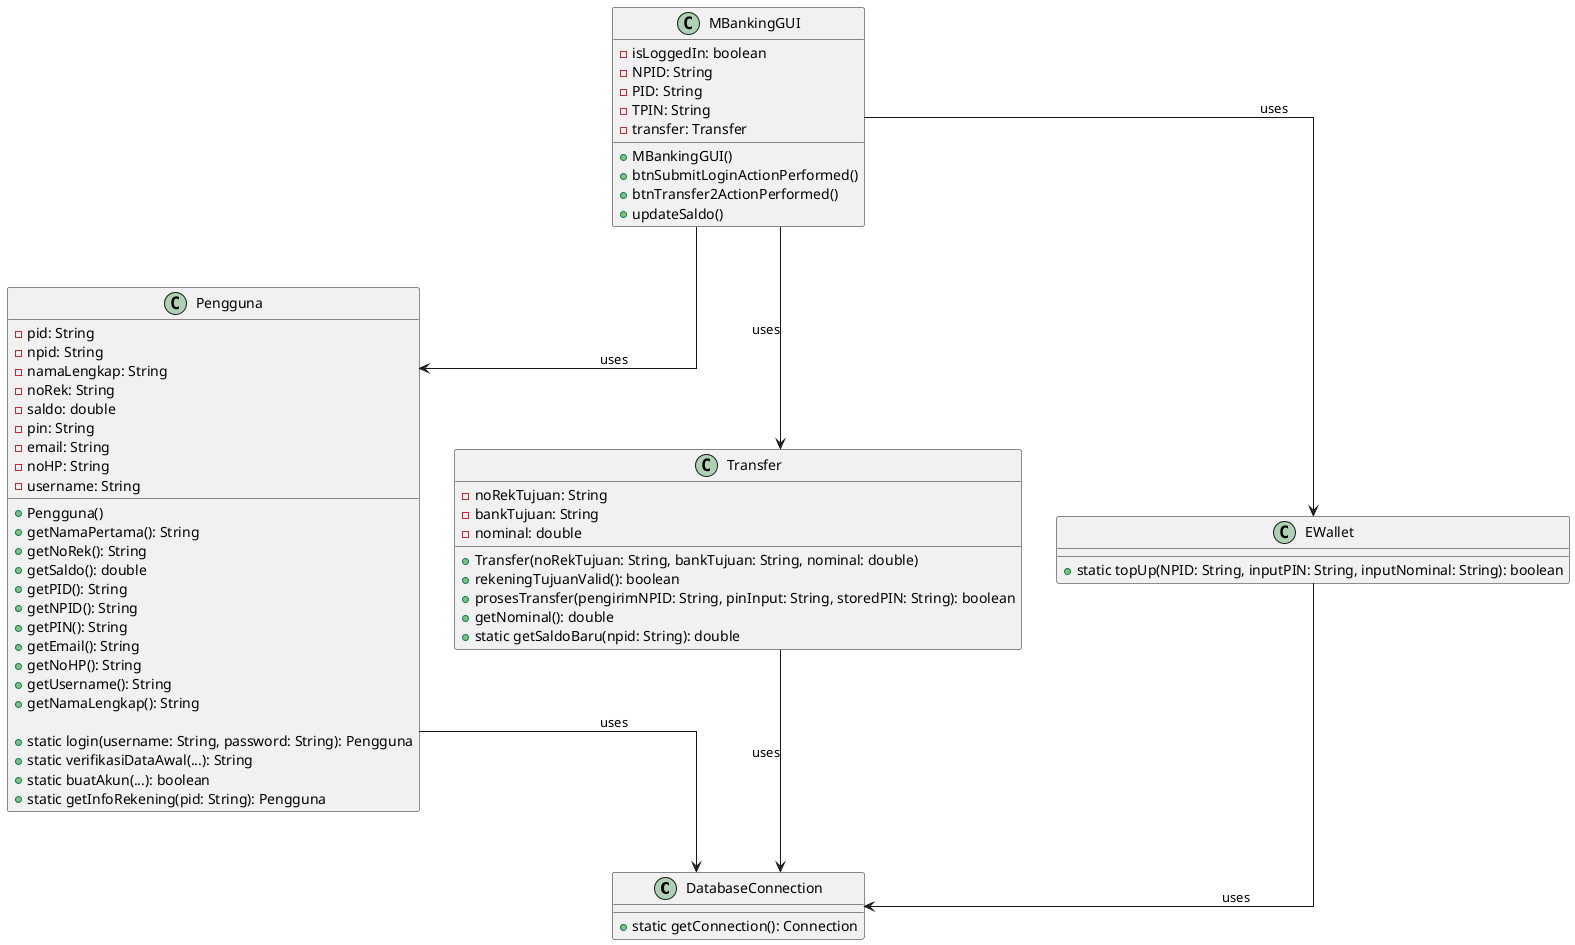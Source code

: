 @startuml
skinparam linetype ortho

' === DatabaseConnection ===
class DatabaseConnection {
    +static getConnection(): Connection
}

' === Pengguna ===
class Pengguna {
    -pid: String
    -npid: String
    -namaLengkap: String
    -noRek: String
    -saldo: double
    -pin: String
    -email: String
    -noHP: String
    -username: String

    +Pengguna()
    +getNamaPertama(): String
    +getNoRek(): String
    +getSaldo(): double
    +getPID(): String
    +getNPID(): String
    +getPIN(): String
    +getEmail(): String
    +getNoHP(): String
    +getUsername(): String
    +getNamaLengkap(): String

    +static login(username: String, password: String): Pengguna
    +static verifikasiDataAwal(...): String
    +static buatAkun(...): boolean
    +static getInfoRekening(pid: String): Pengguna
}

' === Transfer ===
class Transfer {
    -noRekTujuan: String
    -bankTujuan: String
    -nominal: double

    +Transfer(noRekTujuan: String, bankTujuan: String, nominal: double)
    +rekeningTujuanValid(): boolean
    +prosesTransfer(pengirimNPID: String, pinInput: String, storedPIN: String): boolean
    +getNominal(): double
    +static getSaldoBaru(npid: String): double
}

' === EWallet ===
class EWallet {
    +static topUp(NPID: String, inputPIN: String, inputNominal: String): boolean
}

' === MBankingGUI (logic-only) ===
class MBankingGUI {
    -isLoggedIn: boolean
    -NPID: String
    -PID: String
    -TPIN: String
    -transfer: Transfer

    +MBankingGUI()
    +btnSubmitLoginActionPerformed()
    +btnTransfer2ActionPerformed()
    +updateSaldo()
}

' === Relations ===
Pengguna --> DatabaseConnection : uses
Transfer --> DatabaseConnection : uses
EWallet --> DatabaseConnection : uses

MBankingGUI --> Pengguna : uses
MBankingGUI --> Transfer : uses
MBankingGUI --> EWallet : uses
@enduml